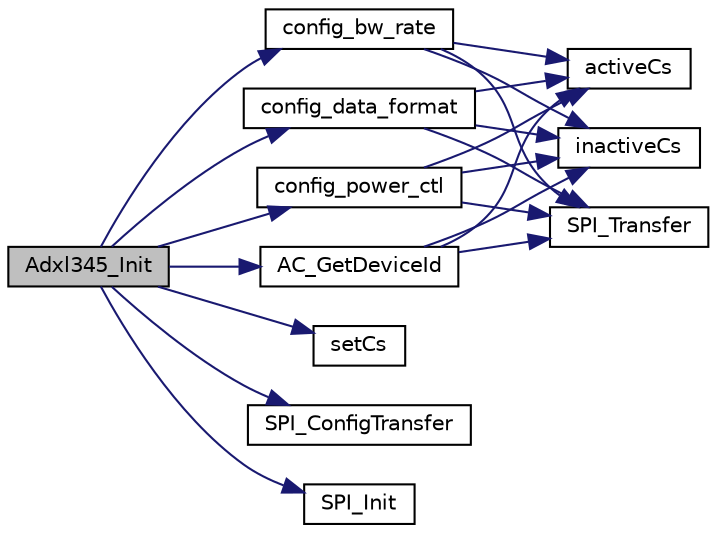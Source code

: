 digraph "Adxl345_Init"
{
 // LATEX_PDF_SIZE
  edge [fontname="Helvetica",fontsize="10",labelfontname="Helvetica",labelfontsize="10"];
  node [fontname="Helvetica",fontsize="10",shape=record];
  rankdir="LR";
  Node1 [label="Adxl345_Init",height=0.2,width=0.4,color="black", fillcolor="grey75", style="filled", fontcolor="black",tooltip="Initializes the adxl345 API to be aware of the the accelerometer."];
  Node1 -> Node2 [color="midnightblue",fontsize="10",style="solid",fontname="Helvetica"];
  Node2 [label="AC_GetDeviceId",height=0.2,width=0.4,color="black", fillcolor="white", style="filled",URL="$d3/dab/adxl345_8c.html#a37b9e4276469e5608c68ddfadb661523",tooltip=" "];
  Node2 -> Node3 [color="midnightblue",fontsize="10",style="solid",fontname="Helvetica"];
  Node3 [label="activeCs",height=0.2,width=0.4,color="black", fillcolor="white", style="filled",URL="$d3/dab/adxl345_8c.html#a4300ec3d0be9e3b86d78ba4d3609bde8",tooltip=" "];
  Node2 -> Node4 [color="midnightblue",fontsize="10",style="solid",fontname="Helvetica"];
  Node4 [label="inactiveCs",height=0.2,width=0.4,color="black", fillcolor="white", style="filled",URL="$d3/dab/adxl345_8c.html#ae3c31de4a09999824971ec65ac7988b9",tooltip=" "];
  Node2 -> Node5 [color="midnightblue",fontsize="10",style="solid",fontname="Helvetica"];
  Node5 [label="SPI_Transfer",height=0.2,width=0.4,color="black", fillcolor="white", style="filled",URL="$df/d5b/group__ADXL345__Public__Functions.html#ga7d00c98b1764bcf04695997fe1b02a79",tooltip="Transfers bits in wich the spi is in contact to."];
  Node1 -> Node6 [color="midnightblue",fontsize="10",style="solid",fontname="Helvetica"];
  Node6 [label="config_bw_rate",height=0.2,width=0.4,color="black", fillcolor="white", style="filled",URL="$d3/dab/adxl345_8c.html#a2e8faca21e1fe99f4b3c7b574aeb24db",tooltip=" "];
  Node6 -> Node3 [color="midnightblue",fontsize="10",style="solid",fontname="Helvetica"];
  Node6 -> Node4 [color="midnightblue",fontsize="10",style="solid",fontname="Helvetica"];
  Node6 -> Node5 [color="midnightblue",fontsize="10",style="solid",fontname="Helvetica"];
  Node1 -> Node7 [color="midnightblue",fontsize="10",style="solid",fontname="Helvetica"];
  Node7 [label="config_data_format",height=0.2,width=0.4,color="black", fillcolor="white", style="filled",URL="$d3/dab/adxl345_8c.html#a92361507b9b6c721487003b37d7bcfb0",tooltip=" "];
  Node7 -> Node3 [color="midnightblue",fontsize="10",style="solid",fontname="Helvetica"];
  Node7 -> Node4 [color="midnightblue",fontsize="10",style="solid",fontname="Helvetica"];
  Node7 -> Node5 [color="midnightblue",fontsize="10",style="solid",fontname="Helvetica"];
  Node1 -> Node8 [color="midnightblue",fontsize="10",style="solid",fontname="Helvetica"];
  Node8 [label="config_power_ctl",height=0.2,width=0.4,color="black", fillcolor="white", style="filled",URL="$d3/dab/adxl345_8c.html#ae8257d4ebe943f11cc1d67ebc306a89f",tooltip=" "];
  Node8 -> Node3 [color="midnightblue",fontsize="10",style="solid",fontname="Helvetica"];
  Node8 -> Node4 [color="midnightblue",fontsize="10",style="solid",fontname="Helvetica"];
  Node8 -> Node5 [color="midnightblue",fontsize="10",style="solid",fontname="Helvetica"];
  Node1 -> Node9 [color="midnightblue",fontsize="10",style="solid",fontname="Helvetica"];
  Node9 [label="setCs",height=0.2,width=0.4,color="black", fillcolor="white", style="filled",URL="$d3/dab/adxl345_8c.html#a6e50fc8c3dbb3f0789bbab42d39595d1",tooltip=" "];
  Node1 -> Node10 [color="midnightblue",fontsize="10",style="solid",fontname="Helvetica"];
  Node10 [label="SPI_ConfigTransfer",height=0.2,width=0.4,color="black", fillcolor="white", style="filled",URL="$df/d5b/group__ADXL345__Public__Functions.html#gafdfd38280ebbf6be99ed3540c0678313",tooltip="Configures the way spi is going to transfer data."];
  Node1 -> Node11 [color="midnightblue",fontsize="10",style="solid",fontname="Helvetica"];
  Node11 [label="SPI_Init",height=0.2,width=0.4,color="black", fillcolor="white", style="filled",URL="$df/d5b/group__ADXL345__Public__Functions.html#ga292196e767158c66f03cbcc244fc802b",tooltip="Initializes the spi API."];
}
